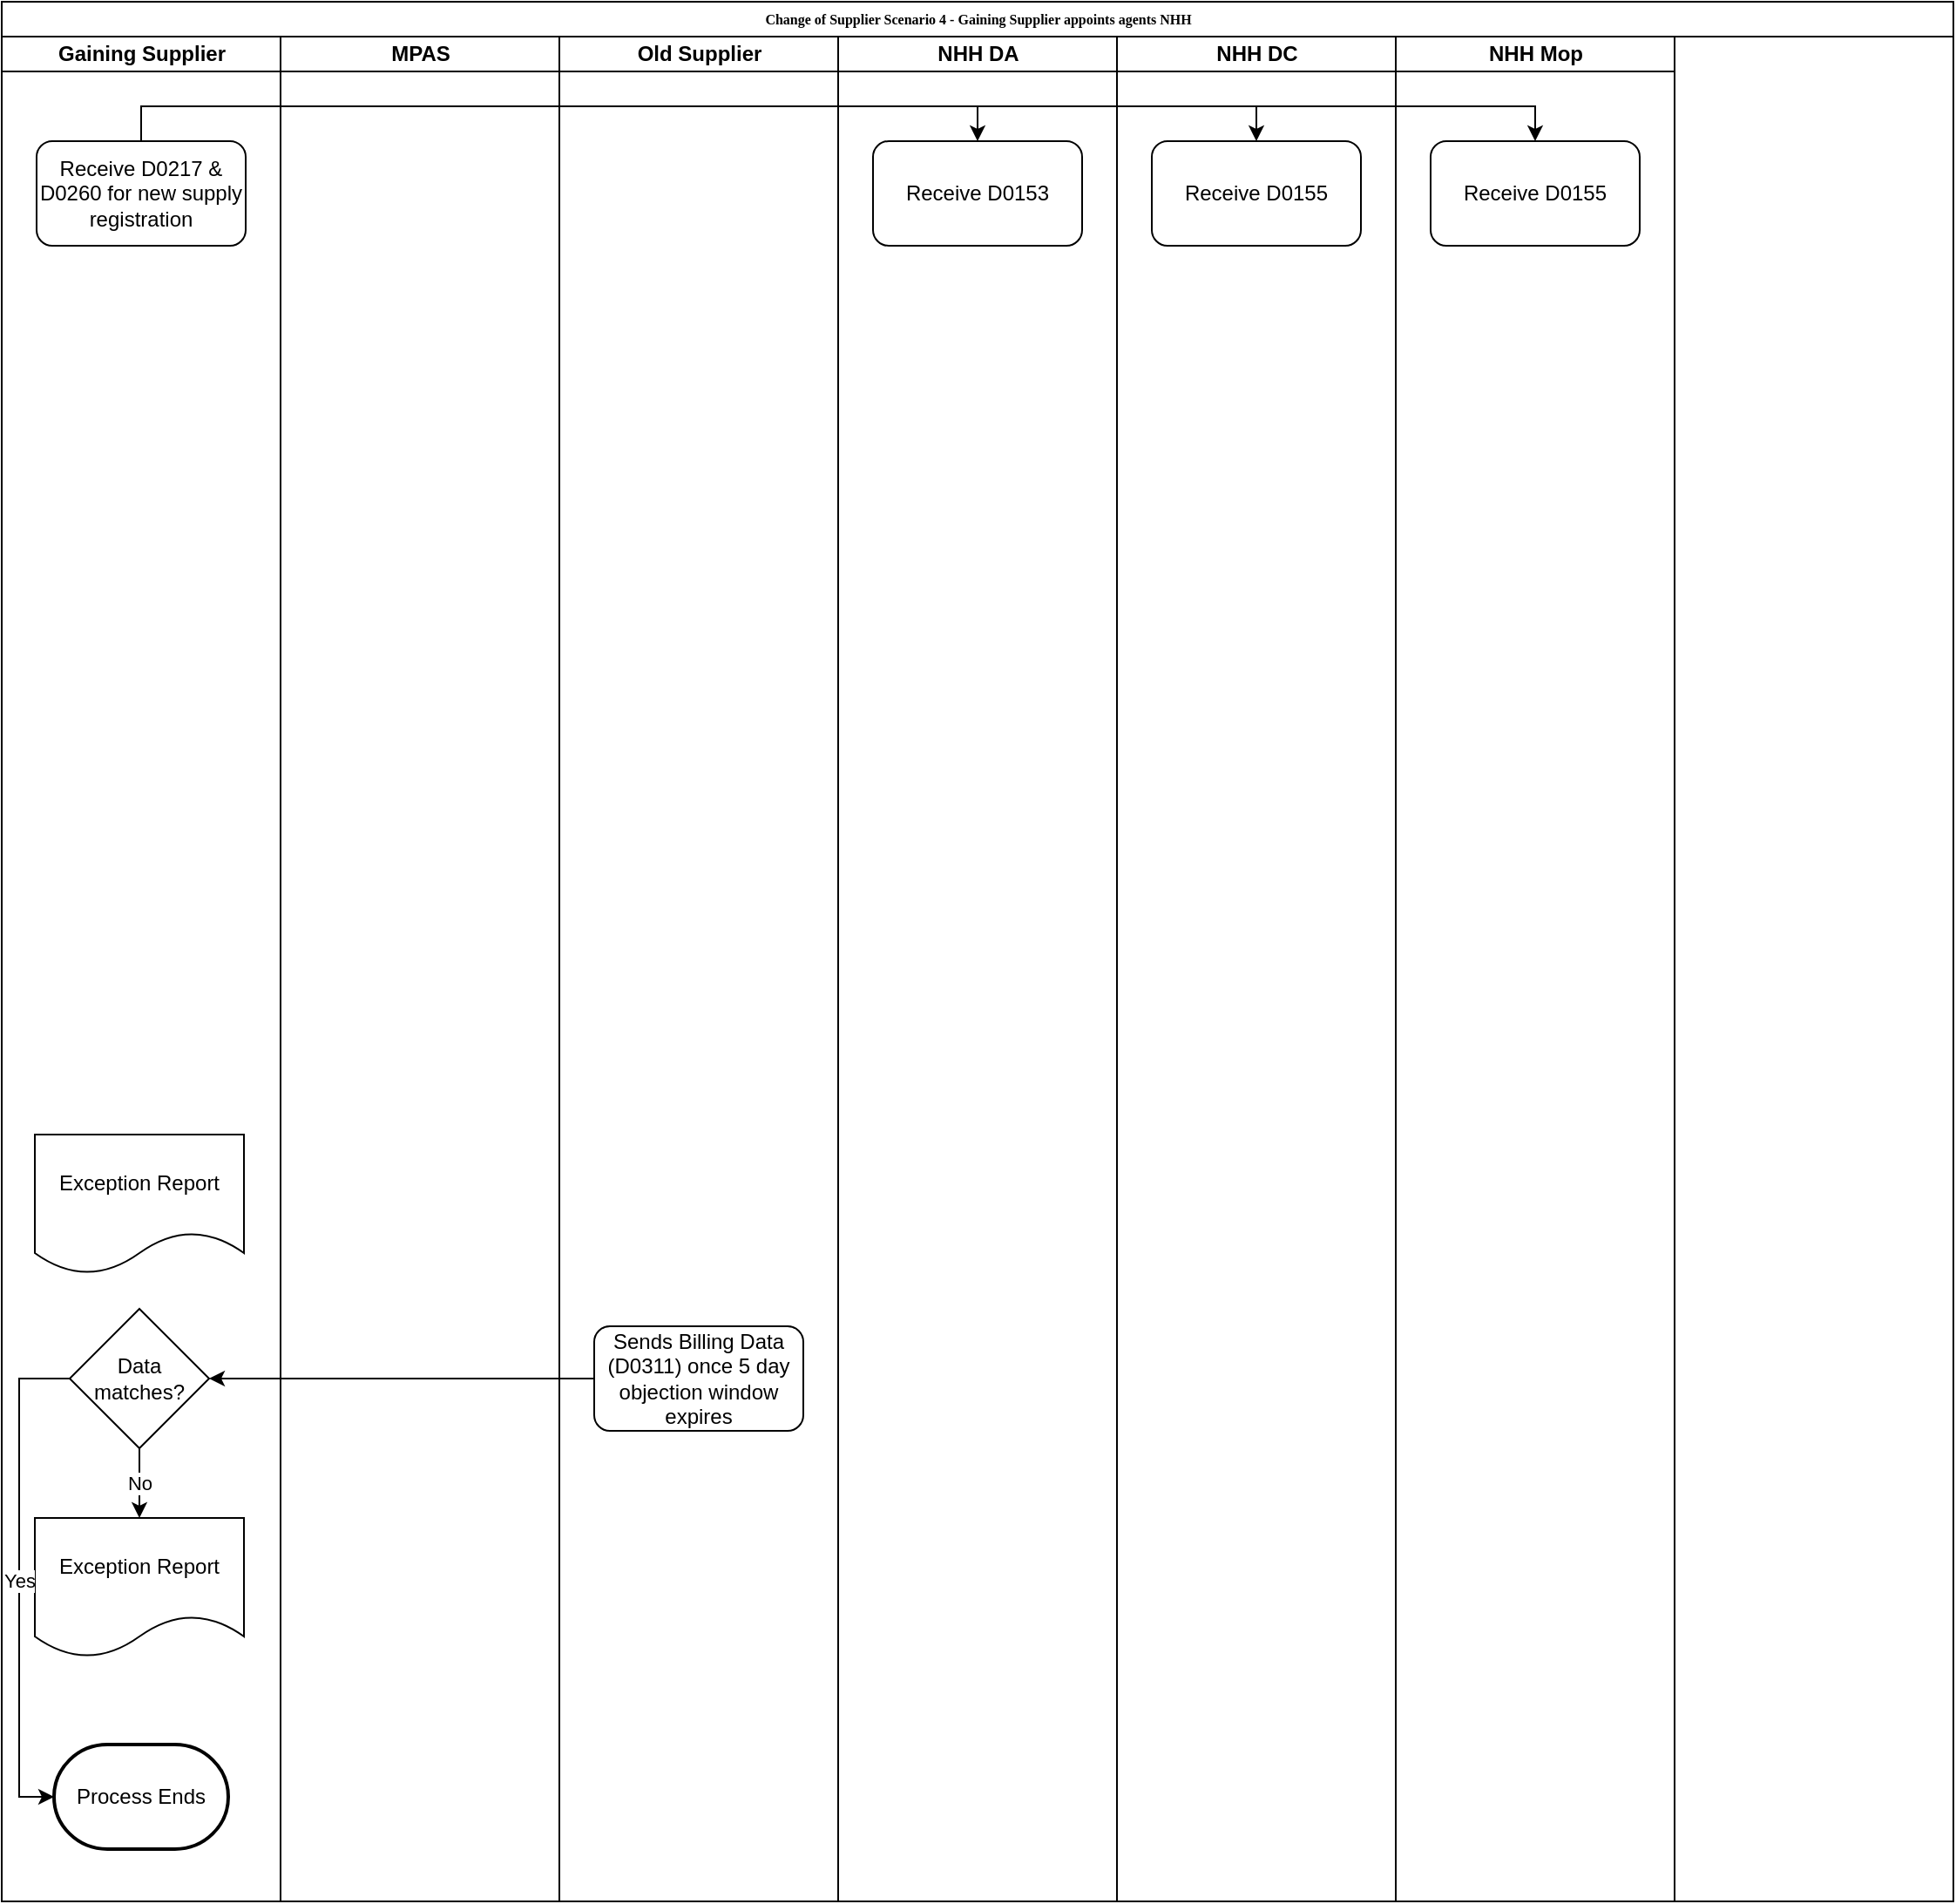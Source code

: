 <mxfile version="10.9.4" type="github"><diagram name="Page-1" id="74e2e168-ea6b-b213-b513-2b3c1d86103e"><mxGraphModel dx="750" dy="541" grid="1" gridSize="10" guides="1" tooltips="1" connect="1" arrows="1" fold="1" page="1" pageScale="1" pageWidth="827" pageHeight="1169" background="#ffffff" math="0" shadow="0"><root><mxCell id="0"/><mxCell id="1" parent="0"/><mxCell id="77e6c97f196da883-1" value="Change of Supplier Scenario 4 - Gaining Supplier appoints agents NHH" style="swimlane;html=1;childLayout=stackLayout;startSize=20;rounded=0;shadow=0;labelBackgroundColor=none;strokeColor=#000000;strokeWidth=1;fillColor=#ffffff;fontFamily=Verdana;fontSize=8;fontColor=#000000;align=center;" parent="1" vertex="1"><mxGeometry x="70" y="40" width="1120" height="1090" as="geometry"/></mxCell><mxCell id="77e6c97f196da883-2" value="Gaining Supplier" style="swimlane;html=1;startSize=20;" parent="77e6c97f196da883-1" vertex="1"><mxGeometry y="20" width="160" height="1070" as="geometry"/></mxCell><mxCell id="zIyODxOTTqoCsG_aiIHh-10" value="Receive D0217 &amp;amp; D0260 for new supply registration" style="rounded=1;whiteSpace=wrap;html=1;" parent="77e6c97f196da883-2" vertex="1"><mxGeometry x="20" y="60" width="120" height="60" as="geometry"/></mxCell><mxCell id="zIyODxOTTqoCsG_aiIHh-13" value="Exception Report" style="shape=document;whiteSpace=wrap;html=1;boundedLbl=1;" parent="77e6c97f196da883-2" vertex="1"><mxGeometry x="19" y="630" width="120" height="80" as="geometry"/></mxCell><mxCell id="zIyODxOTTqoCsG_aiIHh-19" value="Exception Report" style="shape=document;whiteSpace=wrap;html=1;boundedLbl=1;" parent="77e6c97f196da883-2" vertex="1"><mxGeometry x="19" y="850" width="120" height="80" as="geometry"/></mxCell><mxCell id="zIyODxOTTqoCsG_aiIHh-22" value="No" style="edgeStyle=orthogonalEdgeStyle;rounded=0;orthogonalLoop=1;jettySize=auto;html=1;exitX=0.5;exitY=1;exitDx=0;exitDy=0;" parent="77e6c97f196da883-2" source="zIyODxOTTqoCsG_aiIHh-20" target="zIyODxOTTqoCsG_aiIHh-19" edge="1"><mxGeometry relative="1" as="geometry"/></mxCell><mxCell id="zIyODxOTTqoCsG_aiIHh-24" value="Yes" style="edgeStyle=orthogonalEdgeStyle;rounded=0;orthogonalLoop=1;jettySize=auto;html=1;exitX=0;exitY=0.5;exitDx=0;exitDy=0;entryX=0;entryY=0.5;entryDx=0;entryDy=0;entryPerimeter=0;" parent="77e6c97f196da883-2" source="zIyODxOTTqoCsG_aiIHh-20" target="zIyODxOTTqoCsG_aiIHh-23" edge="1"><mxGeometry relative="1" as="geometry"><Array as="points"><mxPoint x="10" y="770"/><mxPoint x="10" y="1010"/></Array></mxGeometry></mxCell><mxCell id="zIyODxOTTqoCsG_aiIHh-20" value="Data matches?" style="rhombus;whiteSpace=wrap;html=1;" parent="77e6c97f196da883-2" vertex="1"><mxGeometry x="39" y="730" width="80" height="80" as="geometry"/></mxCell><mxCell id="zIyODxOTTqoCsG_aiIHh-21" style="edgeStyle=orthogonalEdgeStyle;rounded=0;orthogonalLoop=1;jettySize=auto;html=1;exitX=0.5;exitY=1;exitDx=0;exitDy=0;" parent="77e6c97f196da883-2" edge="1"><mxGeometry relative="1" as="geometry"><mxPoint x="80" y="800" as="sourcePoint"/><mxPoint x="80" y="800" as="targetPoint"/></mxGeometry></mxCell><mxCell id="zIyODxOTTqoCsG_aiIHh-23" value="Process Ends" style="strokeWidth=2;html=1;shape=mxgraph.flowchart.terminator;whiteSpace=wrap;" parent="77e6c97f196da883-2" vertex="1"><mxGeometry x="30" y="980" width="100" height="60" as="geometry"/></mxCell><mxCell id="77e6c97f196da883-3" value="MPAS" style="swimlane;html=1;startSize=20;" parent="77e6c97f196da883-1" vertex="1"><mxGeometry x="160" y="20" width="160" height="1070" as="geometry"/></mxCell><mxCell id="77e6c97f196da883-4" value="Old Supplier" style="swimlane;html=1;startSize=20;" parent="77e6c97f196da883-1" vertex="1"><mxGeometry x="320" y="20" width="160" height="1070" as="geometry"/></mxCell><mxCell id="zIyODxOTTqoCsG_aiIHh-15" value="Sends Billing Data (D0311) once 5 day objection window expires" style="rounded=1;whiteSpace=wrap;html=1;" parent="77e6c97f196da883-4" vertex="1"><mxGeometry x="20" y="740" width="120" height="60" as="geometry"/></mxCell><mxCell id="wQQ8Tt-gBdMGujzAyKJH-7" value="NHH DA" style="swimlane;html=1;startSize=20;" parent="77e6c97f196da883-1" vertex="1"><mxGeometry x="480" y="20" width="160" height="1070" as="geometry"/></mxCell><mxCell id="8GCFweuIL4JDo90L80H1-1" value="Receive D0153" style="rounded=1;whiteSpace=wrap;html=1;" vertex="1" parent="wQQ8Tt-gBdMGujzAyKJH-7"><mxGeometry x="20" y="60" width="120" height="60" as="geometry"/></mxCell><mxCell id="77e6c97f196da883-5" value="NHH DC" style="swimlane;html=1;startSize=20;" parent="77e6c97f196da883-1" vertex="1"><mxGeometry x="640" y="20" width="160" height="1070" as="geometry"/></mxCell><mxCell id="8GCFweuIL4JDo90L80H1-4" value="Receive D0155" style="rounded=1;whiteSpace=wrap;html=1;" vertex="1" parent="77e6c97f196da883-5"><mxGeometry x="20" y="60" width="120" height="60" as="geometry"/></mxCell><mxCell id="77e6c97f196da883-7" value="NHH Mop" style="swimlane;html=1;startSize=20;" parent="77e6c97f196da883-1" vertex="1"><mxGeometry x="800" y="20" width="160" height="1070" as="geometry"/></mxCell><mxCell id="8GCFweuIL4JDo90L80H1-5" value="Receive D0155" style="rounded=1;whiteSpace=wrap;html=1;" vertex="1" parent="77e6c97f196da883-7"><mxGeometry x="20" y="60" width="120" height="60" as="geometry"/></mxCell><mxCell id="zIyODxOTTqoCsG_aiIHh-17" style="edgeStyle=orthogonalEdgeStyle;rounded=0;orthogonalLoop=1;jettySize=auto;html=1;entryX=1;entryY=0.5;entryDx=0;entryDy=0;" parent="77e6c97f196da883-1" source="zIyODxOTTqoCsG_aiIHh-15" target="zIyODxOTTqoCsG_aiIHh-20" edge="1"><mxGeometry relative="1" as="geometry"><mxPoint x="140" y="790" as="targetPoint"/></mxGeometry></mxCell><mxCell id="8GCFweuIL4JDo90L80H1-6" style="edgeStyle=orthogonalEdgeStyle;rounded=0;orthogonalLoop=1;jettySize=auto;html=1;exitX=0.5;exitY=0;exitDx=0;exitDy=0;entryX=0.5;entryY=0;entryDx=0;entryDy=0;" edge="1" parent="77e6c97f196da883-1" source="zIyODxOTTqoCsG_aiIHh-10" target="8GCFweuIL4JDo90L80H1-1"><mxGeometry relative="1" as="geometry"/></mxCell><mxCell id="8GCFweuIL4JDo90L80H1-7" style="edgeStyle=orthogonalEdgeStyle;rounded=0;orthogonalLoop=1;jettySize=auto;html=1;exitX=0.5;exitY=0;exitDx=0;exitDy=0;entryX=0.5;entryY=0;entryDx=0;entryDy=0;" edge="1" parent="77e6c97f196da883-1" source="zIyODxOTTqoCsG_aiIHh-10" target="8GCFweuIL4JDo90L80H1-4"><mxGeometry relative="1" as="geometry"/></mxCell><mxCell id="8GCFweuIL4JDo90L80H1-8" style="edgeStyle=orthogonalEdgeStyle;rounded=0;orthogonalLoop=1;jettySize=auto;html=1;exitX=0.5;exitY=0;exitDx=0;exitDy=0;entryX=0.5;entryY=0;entryDx=0;entryDy=0;" edge="1" parent="77e6c97f196da883-1" source="zIyODxOTTqoCsG_aiIHh-10" target="8GCFweuIL4JDo90L80H1-5"><mxGeometry relative="1" as="geometry"/></mxCell></root></mxGraphModel></diagram></mxfile>